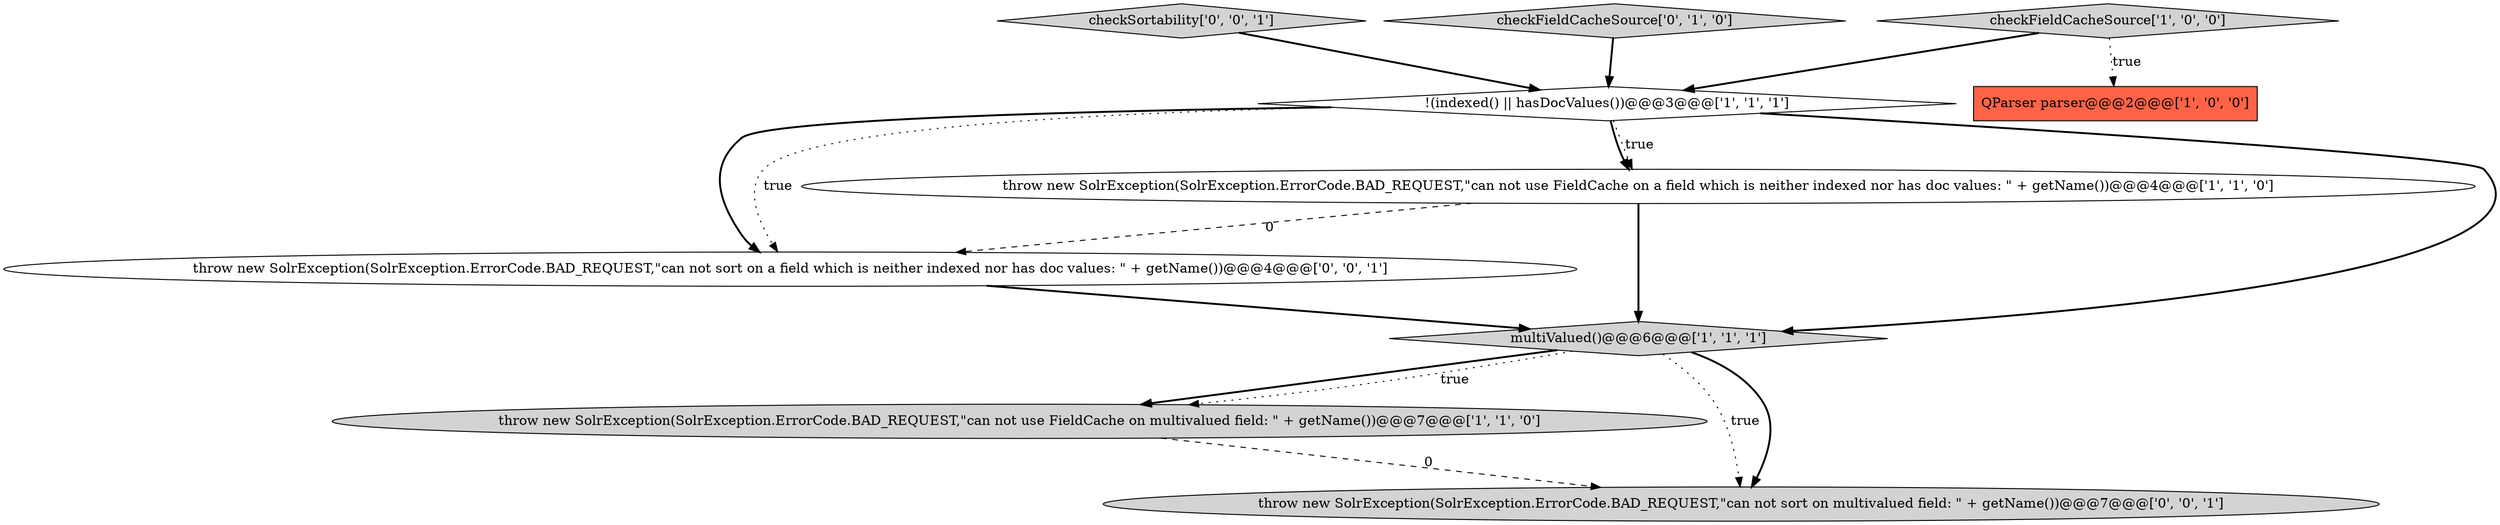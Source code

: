 digraph {
2 [style = filled, label = "!(indexed() || hasDocValues())@@@3@@@['1', '1', '1']", fillcolor = white, shape = diamond image = "AAA0AAABBB1BBB"];
5 [style = filled, label = "throw new SolrException(SolrException.ErrorCode.BAD_REQUEST,\"can not use FieldCache on multivalued field: \" + getName())@@@7@@@['1', '1', '0']", fillcolor = lightgray, shape = ellipse image = "AAA0AAABBB1BBB"];
6 [style = filled, label = "checkFieldCacheSource['0', '1', '0']", fillcolor = lightgray, shape = diamond image = "AAA0AAABBB2BBB"];
7 [style = filled, label = "throw new SolrException(SolrException.ErrorCode.BAD_REQUEST,\"can not sort on a field which is neither indexed nor has doc values: \" + getName())@@@4@@@['0', '0', '1']", fillcolor = white, shape = ellipse image = "AAA0AAABBB3BBB"];
9 [style = filled, label = "throw new SolrException(SolrException.ErrorCode.BAD_REQUEST,\"can not sort on multivalued field: \" + getName())@@@7@@@['0', '0', '1']", fillcolor = lightgray, shape = ellipse image = "AAA0AAABBB3BBB"];
3 [style = filled, label = "QParser parser@@@2@@@['1', '0', '0']", fillcolor = tomato, shape = box image = "AAA1AAABBB1BBB"];
1 [style = filled, label = "multiValued()@@@6@@@['1', '1', '1']", fillcolor = lightgray, shape = diamond image = "AAA0AAABBB1BBB"];
4 [style = filled, label = "throw new SolrException(SolrException.ErrorCode.BAD_REQUEST,\"can not use FieldCache on a field which is neither indexed nor has doc values: \" + getName())@@@4@@@['1', '1', '0']", fillcolor = white, shape = ellipse image = "AAA0AAABBB1BBB"];
8 [style = filled, label = "checkSortability['0', '0', '1']", fillcolor = lightgray, shape = diamond image = "AAA0AAABBB3BBB"];
0 [style = filled, label = "checkFieldCacheSource['1', '0', '0']", fillcolor = lightgray, shape = diamond image = "AAA0AAABBB1BBB"];
1->5 [style = bold, label=""];
5->9 [style = dashed, label="0"];
4->1 [style = bold, label=""];
0->3 [style = dotted, label="true"];
7->1 [style = bold, label=""];
2->7 [style = bold, label=""];
8->2 [style = bold, label=""];
1->5 [style = dotted, label="true"];
2->4 [style = bold, label=""];
4->7 [style = dashed, label="0"];
2->7 [style = dotted, label="true"];
1->9 [style = dotted, label="true"];
2->1 [style = bold, label=""];
1->9 [style = bold, label=""];
2->4 [style = dotted, label="true"];
0->2 [style = bold, label=""];
6->2 [style = bold, label=""];
}

